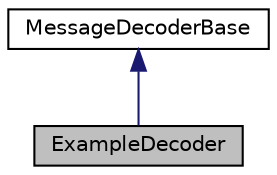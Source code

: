 digraph "ExampleDecoder"
{
 // LATEX_PDF_SIZE
  edge [fontname="Helvetica",fontsize="10",labelfontname="Helvetica",labelfontsize="10"];
  node [fontname="Helvetica",fontsize="10",shape=record];
  Node1 [label="ExampleDecoder",height=0.2,width=0.4,color="black", fillcolor="grey75", style="filled", fontcolor="black",tooltip=" "];
  Node2 -> Node1 [dir="back",color="midnightblue",fontsize="10",style="solid",fontname="Helvetica"];
  Node2 [label="MessageDecoderBase",height=0.2,width=0.4,color="black", fillcolor="white", style="filled",URL="$classMessageDecoderBase.html",tooltip="This decodes a specific message type. Once the message is decoded, this class will then execute all n..."];
}
